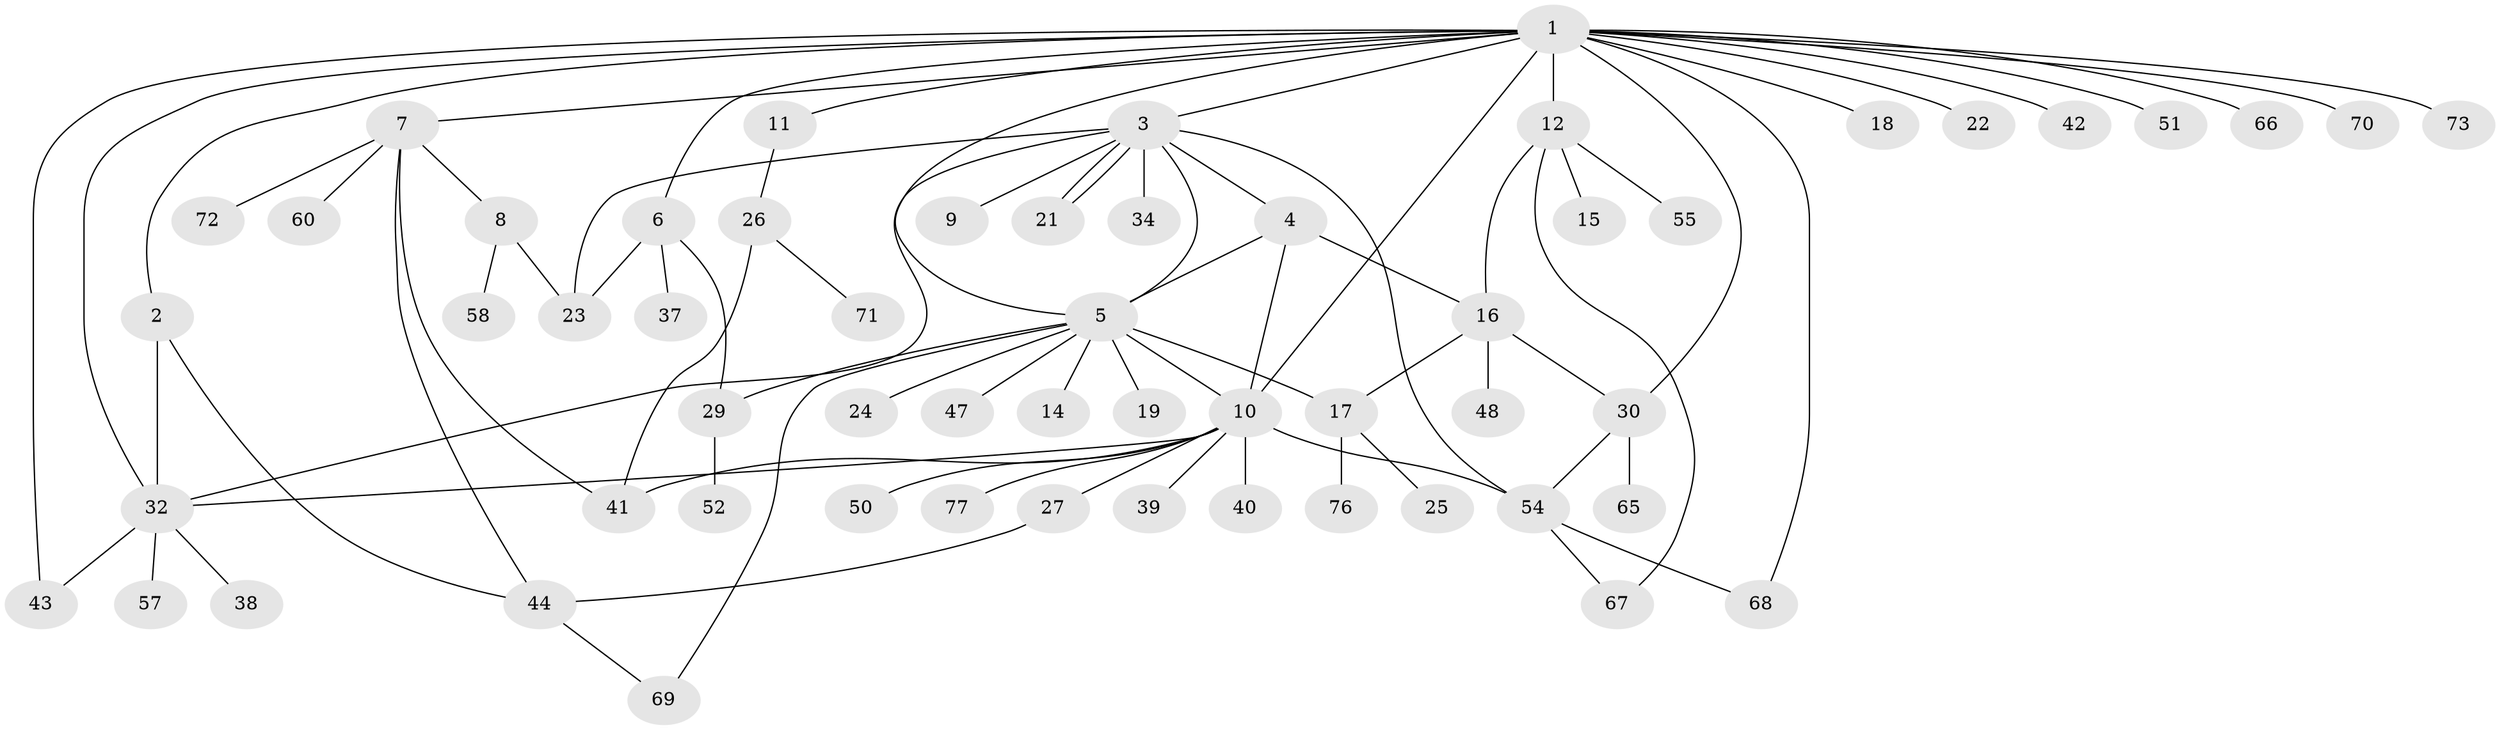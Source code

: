 // original degree distribution, {23: 0.012987012987012988, 3: 0.09090909090909091, 12: 0.025974025974025976, 5: 0.03896103896103896, 7: 0.025974025974025976, 4: 0.06493506493506493, 1: 0.5064935064935064, 2: 0.16883116883116883, 6: 0.05194805194805195, 8: 0.012987012987012988}
// Generated by graph-tools (version 1.1) at 2025/41/03/06/25 10:41:47]
// undirected, 58 vertices, 81 edges
graph export_dot {
graph [start="1"]
  node [color=gray90,style=filled];
  1 [super="+28"];
  2 [super="+46"];
  3 [super="+53"];
  4;
  5 [super="+13"];
  6 [super="+61"];
  7 [super="+45"];
  8 [super="+56"];
  9;
  10 [super="+20"];
  11;
  12 [super="+31"];
  14;
  15;
  16 [super="+36"];
  17 [super="+64"];
  18;
  19;
  21;
  22 [super="+49"];
  23 [super="+33"];
  24;
  25;
  26;
  27;
  29 [super="+35"];
  30 [super="+59"];
  32 [super="+63"];
  34;
  37;
  38;
  39;
  40;
  41 [super="+74"];
  42 [super="+75"];
  43;
  44;
  47;
  48;
  50;
  51;
  52;
  54 [super="+62"];
  55;
  57;
  58;
  60;
  65;
  66;
  67;
  68;
  69;
  70;
  71;
  72;
  73;
  76;
  77;
  1 -- 2 [weight=2];
  1 -- 3;
  1 -- 6;
  1 -- 7;
  1 -- 10;
  1 -- 11;
  1 -- 12 [weight=2];
  1 -- 18;
  1 -- 22;
  1 -- 30 [weight=2];
  1 -- 32;
  1 -- 42;
  1 -- 66;
  1 -- 68;
  1 -- 70;
  1 -- 73;
  1 -- 51;
  1 -- 43;
  1 -- 5;
  2 -- 44;
  2 -- 32;
  3 -- 4;
  3 -- 5 [weight=2];
  3 -- 9;
  3 -- 21;
  3 -- 21;
  3 -- 32;
  3 -- 34;
  3 -- 54;
  3 -- 23;
  4 -- 16;
  4 -- 10;
  4 -- 5;
  5 -- 10;
  5 -- 69;
  5 -- 14;
  5 -- 47;
  5 -- 17;
  5 -- 19;
  5 -- 24;
  5 -- 29;
  6 -- 23;
  6 -- 29;
  6 -- 37;
  7 -- 8;
  7 -- 44;
  7 -- 60;
  7 -- 72;
  7 -- 41;
  8 -- 23;
  8 -- 58;
  10 -- 27;
  10 -- 40;
  10 -- 50;
  10 -- 54;
  10 -- 32;
  10 -- 39;
  10 -- 41;
  10 -- 77;
  11 -- 26;
  12 -- 15;
  12 -- 16;
  12 -- 55;
  12 -- 67;
  16 -- 17;
  16 -- 30;
  16 -- 48;
  17 -- 25;
  17 -- 76;
  26 -- 41;
  26 -- 71;
  27 -- 44;
  29 -- 52;
  30 -- 54;
  30 -- 65;
  32 -- 38;
  32 -- 43;
  32 -- 57;
  44 -- 69;
  54 -- 67;
  54 -- 68;
}
